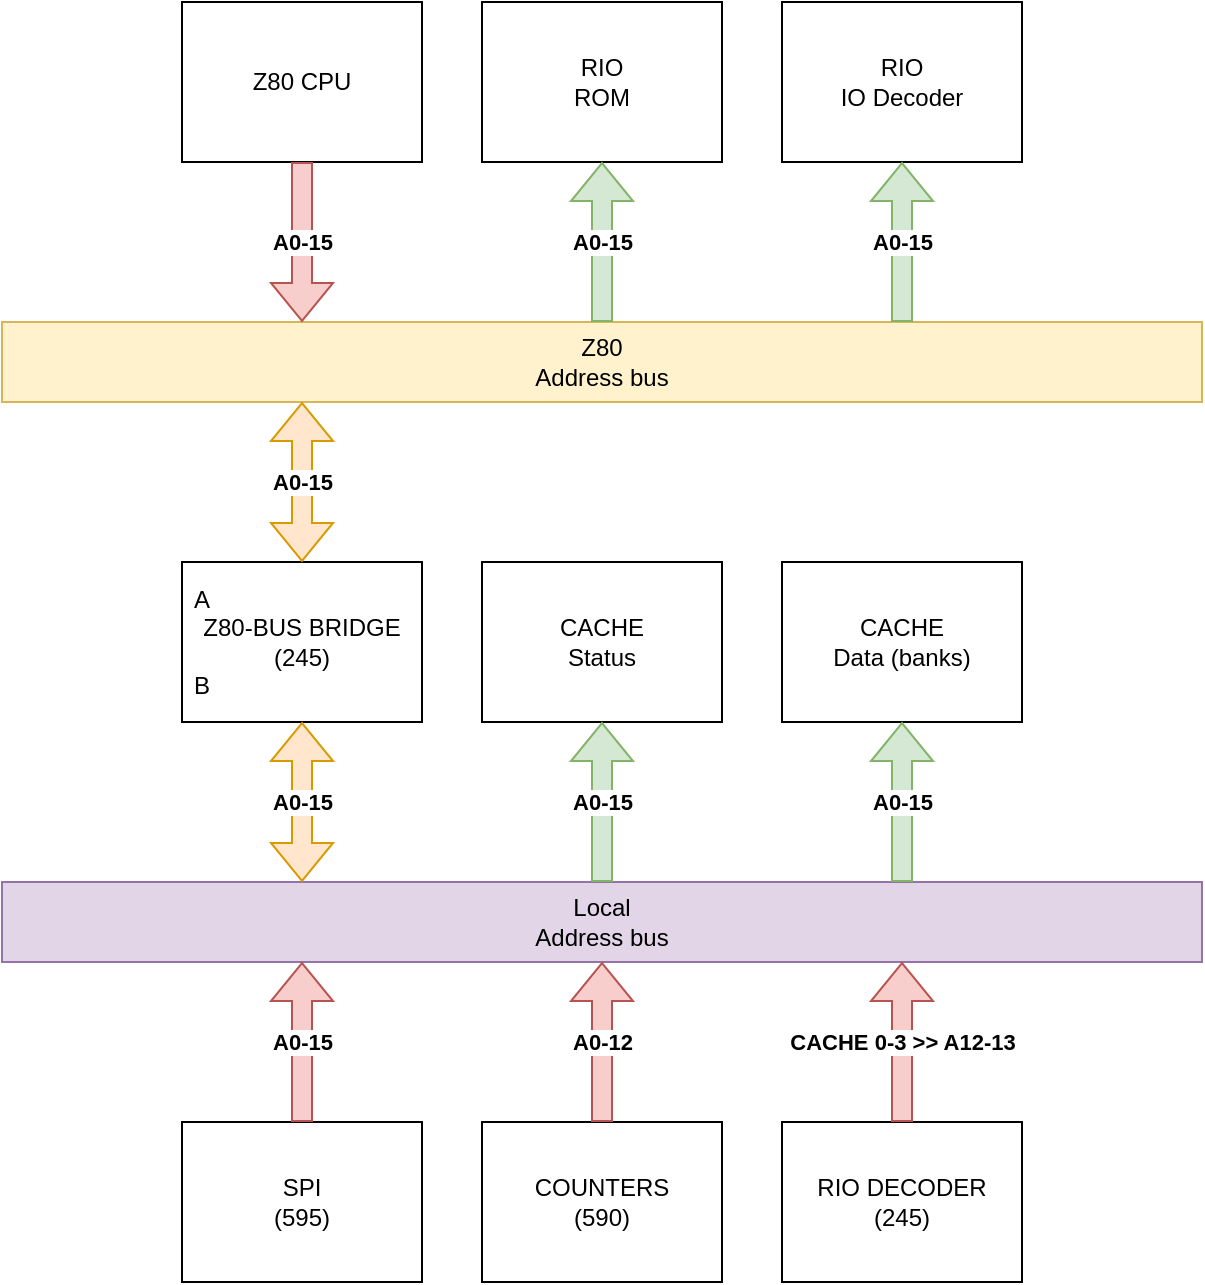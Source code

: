 <mxfile version="22.0.3" type="device">
  <diagram name="Page-1" id="MMmQpq-n5CSltezF1aD_">
    <mxGraphModel dx="1434" dy="839" grid="1" gridSize="10" guides="1" tooltips="1" connect="1" arrows="1" fold="1" page="1" pageScale="1" pageWidth="827" pageHeight="1169" math="0" shadow="0">
      <root>
        <mxCell id="0" />
        <mxCell id="1" parent="0" />
        <mxCell id="k_0b_RPc-4xwPqBRIG1I-1" value="Z80-BUS BRIDGE&lt;br&gt;(245)" style="rounded=0;whiteSpace=wrap;html=1;" vertex="1" parent="1">
          <mxGeometry x="210" y="320" width="120" height="80" as="geometry" />
        </mxCell>
        <mxCell id="k_0b_RPc-4xwPqBRIG1I-2" value="SPI&lt;br&gt;(595)" style="rounded=0;whiteSpace=wrap;html=1;" vertex="1" parent="1">
          <mxGeometry x="210" y="600" width="120" height="80" as="geometry" />
        </mxCell>
        <mxCell id="k_0b_RPc-4xwPqBRIG1I-3" value="Local &lt;br&gt;Address bus" style="rounded=0;whiteSpace=wrap;html=1;fillColor=#e1d5e7;strokeColor=#9673a6;" vertex="1" parent="1">
          <mxGeometry x="120" y="480" width="600" height="40" as="geometry" />
        </mxCell>
        <mxCell id="k_0b_RPc-4xwPqBRIG1I-5" value="Z80&lt;br&gt;Address bus" style="rounded=0;whiteSpace=wrap;html=1;fillColor=#fff2cc;strokeColor=#d6b656;" vertex="1" parent="1">
          <mxGeometry x="120" y="200" width="600" height="40" as="geometry" />
        </mxCell>
        <mxCell id="k_0b_RPc-4xwPqBRIG1I-6" value="COUNTERS&lt;br&gt;(590)" style="rounded=0;whiteSpace=wrap;html=1;" vertex="1" parent="1">
          <mxGeometry x="360" y="600" width="120" height="80" as="geometry" />
        </mxCell>
        <mxCell id="k_0b_RPc-4xwPqBRIG1I-7" value="RIO DECODER &lt;br&gt;(245)" style="rounded=0;whiteSpace=wrap;html=1;" vertex="1" parent="1">
          <mxGeometry x="510" y="600" width="120" height="80" as="geometry" />
        </mxCell>
        <mxCell id="k_0b_RPc-4xwPqBRIG1I-8" value="A&lt;br&gt;&lt;br&gt;&lt;br&gt;B" style="text;html=1;strokeColor=none;fillColor=none;align=center;verticalAlign=middle;whiteSpace=wrap;rounded=0;" vertex="1" parent="1">
          <mxGeometry x="210" y="345" width="20" height="30" as="geometry" />
        </mxCell>
        <mxCell id="k_0b_RPc-4xwPqBRIG1I-9" value="A0-15" style="shape=flexArrow;endArrow=classic;html=1;rounded=0;entryX=0.25;entryY=1;entryDx=0;entryDy=0;exitX=0.5;exitY=0;exitDx=0;exitDy=0;fontStyle=1;fillColor=#f8cecc;strokeColor=#b85450;" edge="1" parent="1" source="k_0b_RPc-4xwPqBRIG1I-2" target="k_0b_RPc-4xwPqBRIG1I-3">
          <mxGeometry width="50" height="50" relative="1" as="geometry">
            <mxPoint x="170" y="570" as="sourcePoint" />
            <mxPoint x="220" y="520" as="targetPoint" />
          </mxGeometry>
        </mxCell>
        <mxCell id="k_0b_RPc-4xwPqBRIG1I-10" value="A0-12" style="shape=flexArrow;endArrow=classic;html=1;rounded=0;entryX=0.5;entryY=1;entryDx=0;entryDy=0;exitX=0.5;exitY=0;exitDx=0;exitDy=0;fontStyle=1;fillColor=#f8cecc;strokeColor=#b85450;" edge="1" parent="1" source="k_0b_RPc-4xwPqBRIG1I-6" target="k_0b_RPc-4xwPqBRIG1I-3">
          <mxGeometry width="50" height="50" relative="1" as="geometry">
            <mxPoint x="450" y="590" as="sourcePoint" />
            <mxPoint x="470" y="550" as="targetPoint" />
          </mxGeometry>
        </mxCell>
        <mxCell id="k_0b_RPc-4xwPqBRIG1I-11" value="A0-15" style="shape=flexArrow;endArrow=classic;startArrow=classic;html=1;rounded=0;exitX=0.5;exitY=1;exitDx=0;exitDy=0;entryX=0.25;entryY=0;entryDx=0;entryDy=0;fontStyle=1;fillColor=#ffe6cc;strokeColor=#d79b00;" edge="1" parent="1" source="k_0b_RPc-4xwPqBRIG1I-1" target="k_0b_RPc-4xwPqBRIG1I-3">
          <mxGeometry width="100" height="100" relative="1" as="geometry">
            <mxPoint x="330" y="510" as="sourcePoint" />
            <mxPoint x="220" y="470" as="targetPoint" />
          </mxGeometry>
        </mxCell>
        <mxCell id="k_0b_RPc-4xwPqBRIG1I-12" value="CACHE 0-3 &amp;gt;&amp;gt; A12-13" style="shape=flexArrow;endArrow=classic;html=1;rounded=0;entryX=0.75;entryY=1;entryDx=0;entryDy=0;exitX=0.5;exitY=0;exitDx=0;exitDy=0;fontStyle=1;fillColor=#f8cecc;strokeColor=#b85450;" edge="1" parent="1" source="k_0b_RPc-4xwPqBRIG1I-7" target="k_0b_RPc-4xwPqBRIG1I-3">
          <mxGeometry width="50" height="50" relative="1" as="geometry">
            <mxPoint x="580" y="620" as="sourcePoint" />
            <mxPoint x="580" y="540" as="targetPoint" />
          </mxGeometry>
        </mxCell>
        <mxCell id="k_0b_RPc-4xwPqBRIG1I-13" value="A0-15" style="shape=flexArrow;endArrow=classic;startArrow=classic;html=1;rounded=0;exitX=0.25;exitY=1;exitDx=0;exitDy=0;fontStyle=1;fillColor=#ffe6cc;strokeColor=#d79b00;" edge="1" parent="1" source="k_0b_RPc-4xwPqBRIG1I-5" target="k_0b_RPc-4xwPqBRIG1I-1">
          <mxGeometry width="100" height="100" relative="1" as="geometry">
            <mxPoint x="280" y="410" as="sourcePoint" />
            <mxPoint x="280" y="490" as="targetPoint" />
          </mxGeometry>
        </mxCell>
        <mxCell id="k_0b_RPc-4xwPqBRIG1I-14" value="Z80 CPU" style="rounded=0;whiteSpace=wrap;html=1;" vertex="1" parent="1">
          <mxGeometry x="210" y="40" width="120" height="80" as="geometry" />
        </mxCell>
        <mxCell id="k_0b_RPc-4xwPqBRIG1I-15" value="A0-15" style="shape=flexArrow;endArrow=classic;html=1;rounded=0;exitX=0.5;exitY=1;exitDx=0;exitDy=0;entryX=0.25;entryY=0;entryDx=0;entryDy=0;fontStyle=1;fillColor=#f8cecc;strokeColor=#b85450;" edge="1" parent="1" source="k_0b_RPc-4xwPqBRIG1I-14" target="k_0b_RPc-4xwPqBRIG1I-5">
          <mxGeometry width="50" height="50" relative="1" as="geometry">
            <mxPoint x="520" y="480" as="sourcePoint" />
            <mxPoint x="570" y="430" as="targetPoint" />
          </mxGeometry>
        </mxCell>
        <mxCell id="k_0b_RPc-4xwPqBRIG1I-16" value="RIO&lt;br&gt;ROM" style="rounded=0;whiteSpace=wrap;html=1;" vertex="1" parent="1">
          <mxGeometry x="360" y="40" width="120" height="80" as="geometry" />
        </mxCell>
        <mxCell id="k_0b_RPc-4xwPqBRIG1I-17" value="RIO&lt;br&gt;IO Decoder" style="rounded=0;whiteSpace=wrap;html=1;" vertex="1" parent="1">
          <mxGeometry x="510" y="40" width="120" height="80" as="geometry" />
        </mxCell>
        <mxCell id="k_0b_RPc-4xwPqBRIG1I-18" value="A0-15" style="shape=flexArrow;endArrow=classic;html=1;rounded=0;entryX=0.5;entryY=1;entryDx=0;entryDy=0;fontStyle=1;fillColor=#d5e8d4;strokeColor=#82b366;" edge="1" parent="1" source="k_0b_RPc-4xwPqBRIG1I-5" target="k_0b_RPc-4xwPqBRIG1I-16">
          <mxGeometry width="50" height="50" relative="1" as="geometry">
            <mxPoint x="520" y="480" as="sourcePoint" />
            <mxPoint x="570" y="430" as="targetPoint" />
          </mxGeometry>
        </mxCell>
        <mxCell id="k_0b_RPc-4xwPqBRIG1I-19" value="A0-15" style="shape=flexArrow;endArrow=classic;html=1;rounded=0;entryX=0.5;entryY=1;entryDx=0;entryDy=0;exitX=0.75;exitY=0;exitDx=0;exitDy=0;fontStyle=1;fillColor=#d5e8d4;strokeColor=#82b366;" edge="1" parent="1" source="k_0b_RPc-4xwPqBRIG1I-5" target="k_0b_RPc-4xwPqBRIG1I-17">
          <mxGeometry width="50" height="50" relative="1" as="geometry">
            <mxPoint x="430" y="210" as="sourcePoint" />
            <mxPoint x="430" y="130" as="targetPoint" />
          </mxGeometry>
        </mxCell>
        <mxCell id="k_0b_RPc-4xwPqBRIG1I-21" value="CACHE&lt;br&gt;Status" style="rounded=0;whiteSpace=wrap;html=1;" vertex="1" parent="1">
          <mxGeometry x="360" y="320" width="120" height="80" as="geometry" />
        </mxCell>
        <mxCell id="k_0b_RPc-4xwPqBRIG1I-22" value="CACHE&lt;br&gt;Data (banks)" style="rounded=0;whiteSpace=wrap;html=1;" vertex="1" parent="1">
          <mxGeometry x="510" y="320" width="120" height="80" as="geometry" />
        </mxCell>
        <mxCell id="k_0b_RPc-4xwPqBRIG1I-23" value="A0-15" style="shape=flexArrow;endArrow=classic;html=1;rounded=0;entryX=0.5;entryY=1;entryDx=0;entryDy=0;fontStyle=1;fillColor=#d5e8d4;strokeColor=#82b366;exitX=0.5;exitY=0;exitDx=0;exitDy=0;" edge="1" parent="1" source="k_0b_RPc-4xwPqBRIG1I-3" target="k_0b_RPc-4xwPqBRIG1I-21">
          <mxGeometry width="50" height="50" relative="1" as="geometry">
            <mxPoint x="419.5" y="480" as="sourcePoint" />
            <mxPoint x="419.5" y="400" as="targetPoint" />
          </mxGeometry>
        </mxCell>
        <mxCell id="k_0b_RPc-4xwPqBRIG1I-25" value="A0-15" style="shape=flexArrow;endArrow=classic;html=1;rounded=0;entryX=0.5;entryY=1;entryDx=0;entryDy=0;fontStyle=1;fillColor=#d5e8d4;strokeColor=#82b366;exitX=0.75;exitY=0;exitDx=0;exitDy=0;" edge="1" parent="1" source="k_0b_RPc-4xwPqBRIG1I-3" target="k_0b_RPc-4xwPqBRIG1I-22">
          <mxGeometry width="50" height="50" relative="1" as="geometry">
            <mxPoint x="580" y="480" as="sourcePoint" />
            <mxPoint x="579.8" y="410" as="targetPoint" />
          </mxGeometry>
        </mxCell>
      </root>
    </mxGraphModel>
  </diagram>
</mxfile>
